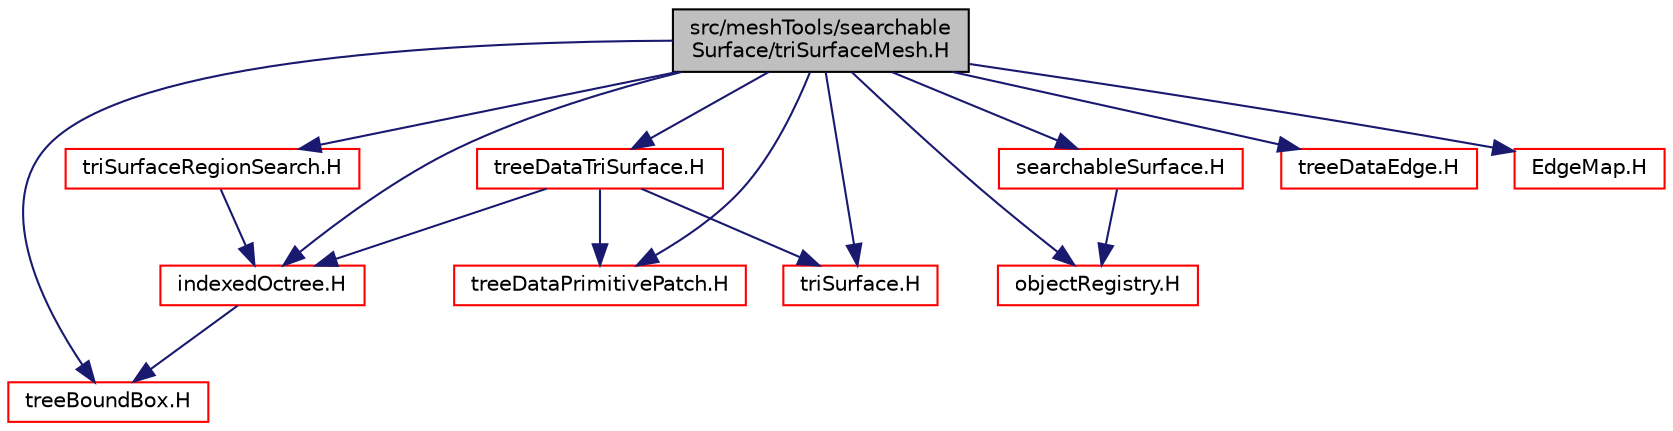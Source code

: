 digraph "src/meshTools/searchableSurface/triSurfaceMesh.H"
{
  bgcolor="transparent";
  edge [fontname="Helvetica",fontsize="10",labelfontname="Helvetica",labelfontsize="10"];
  node [fontname="Helvetica",fontsize="10",shape=record];
  Node1 [label="src/meshTools/searchable\lSurface/triSurfaceMesh.H",height=0.2,width=0.4,color="black", fillcolor="grey75", style="filled", fontcolor="black"];
  Node1 -> Node2 [color="midnightblue",fontsize="10",style="solid",fontname="Helvetica"];
  Node2 [label="treeBoundBox.H",height=0.2,width=0.4,color="red",URL="$a09117.html"];
  Node1 -> Node3 [color="midnightblue",fontsize="10",style="solid",fontname="Helvetica"];
  Node3 [label="searchableSurface.H",height=0.2,width=0.4,color="red",URL="$a07656.html"];
  Node3 -> Node4 [color="midnightblue",fontsize="10",style="solid",fontname="Helvetica"];
  Node4 [label="objectRegistry.H",height=0.2,width=0.4,color="red",URL="$a08143.html"];
  Node1 -> Node4 [color="midnightblue",fontsize="10",style="solid",fontname="Helvetica"];
  Node1 -> Node5 [color="midnightblue",fontsize="10",style="solid",fontname="Helvetica"];
  Node5 [label="indexedOctree.H",height=0.2,width=0.4,color="red",URL="$a07846.html"];
  Node5 -> Node2 [color="midnightblue",fontsize="10",style="solid",fontname="Helvetica"];
  Node1 -> Node6 [color="midnightblue",fontsize="10",style="solid",fontname="Helvetica"];
  Node6 [label="treeDataTriSurface.H",height=0.2,width=0.4,color="red",URL="$a07575.html"];
  Node6 -> Node7 [color="midnightblue",fontsize="10",style="solid",fontname="Helvetica"];
  Node7 [label="treeDataPrimitivePatch.H",height=0.2,width=0.4,color="red",URL="$a07572.html"];
  Node6 -> Node8 [color="midnightblue",fontsize="10",style="solid",fontname="Helvetica"];
  Node8 [label="triSurface.H",height=0.2,width=0.4,color="red",URL="$a10647.html"];
  Node6 -> Node5 [color="midnightblue",fontsize="10",style="solid",fontname="Helvetica"];
  Node1 -> Node7 [color="midnightblue",fontsize="10",style="solid",fontname="Helvetica"];
  Node1 -> Node9 [color="midnightblue",fontsize="10",style="solid",fontname="Helvetica"];
  Node9 [label="treeDataEdge.H",height=0.2,width=0.4,color="red",URL="$a07566.html"];
  Node1 -> Node10 [color="midnightblue",fontsize="10",style="solid",fontname="Helvetica"];
  Node10 [label="EdgeMap.H",height=0.2,width=0.4,color="red",URL="$a08843.html"];
  Node1 -> Node8 [color="midnightblue",fontsize="10",style="solid",fontname="Helvetica"];
  Node1 -> Node11 [color="midnightblue",fontsize="10",style="solid",fontname="Helvetica"];
  Node11 [label="triSurfaceRegionSearch.H",height=0.2,width=0.4,color="red",URL="$a07796.html"];
  Node11 -> Node5 [color="midnightblue",fontsize="10",style="solid",fontname="Helvetica"];
}
